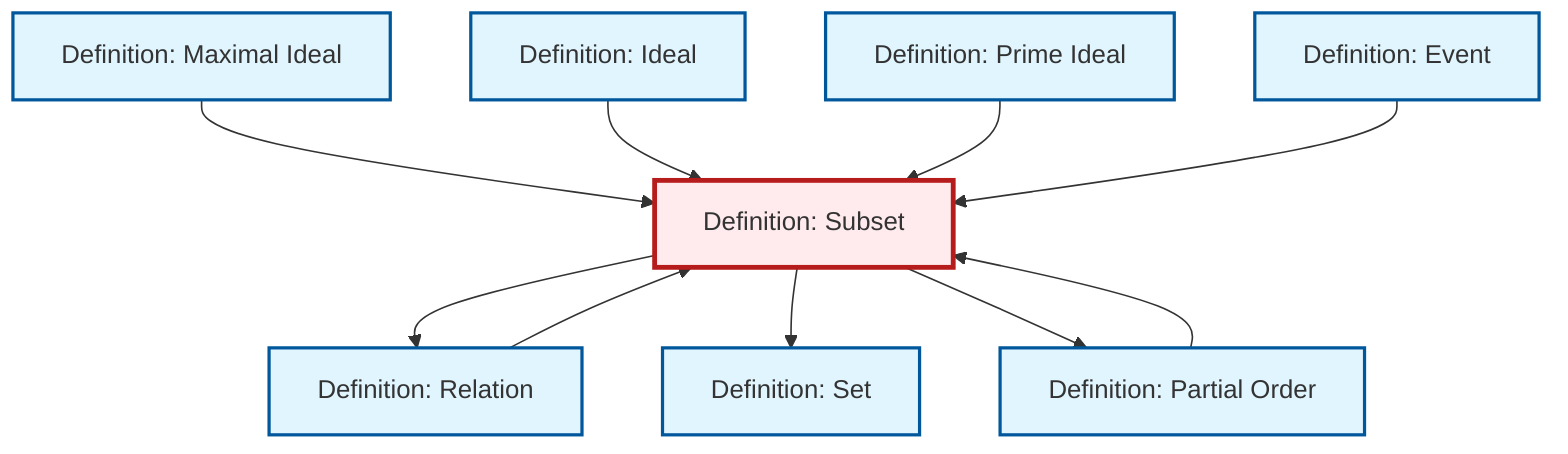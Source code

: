 graph TD
    classDef definition fill:#e1f5fe,stroke:#01579b,stroke-width:2px
    classDef theorem fill:#f3e5f5,stroke:#4a148c,stroke-width:2px
    classDef axiom fill:#fff3e0,stroke:#e65100,stroke-width:2px
    classDef example fill:#e8f5e9,stroke:#1b5e20,stroke-width:2px
    classDef current fill:#ffebee,stroke:#b71c1c,stroke-width:3px
    def-set["Definition: Set"]:::definition
    def-ideal["Definition: Ideal"]:::definition
    def-relation["Definition: Relation"]:::definition
    def-event["Definition: Event"]:::definition
    def-partial-order["Definition: Partial Order"]:::definition
    def-subset["Definition: Subset"]:::definition
    def-prime-ideal["Definition: Prime Ideal"]:::definition
    def-maximal-ideal["Definition: Maximal Ideal"]:::definition
    def-subset --> def-relation
    def-relation --> def-subset
    def-maximal-ideal --> def-subset
    def-partial-order --> def-subset
    def-ideal --> def-subset
    def-prime-ideal --> def-subset
    def-subset --> def-set
    def-subset --> def-partial-order
    def-event --> def-subset
    class def-subset current